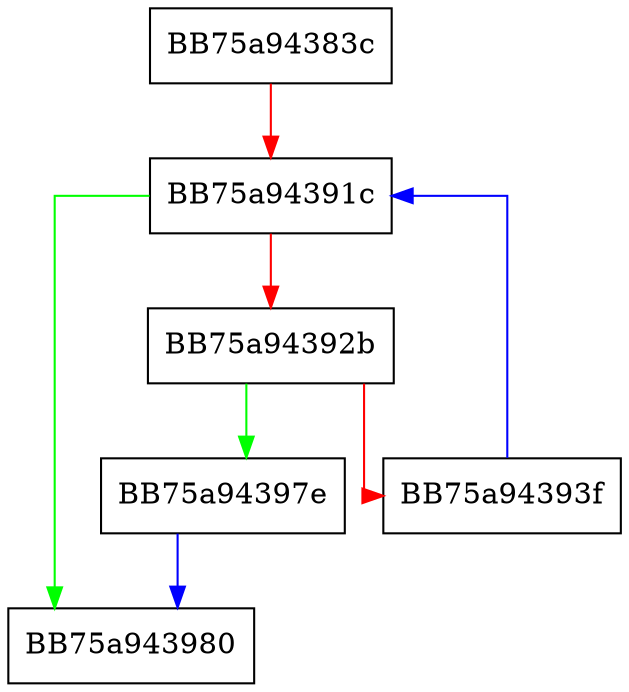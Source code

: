 digraph save {
  node [shape="box"];
  graph [splines=ortho];
  BB75a94383c -> BB75a94391c [color="red"];
  BB75a94391c -> BB75a943980 [color="green"];
  BB75a94391c -> BB75a94392b [color="red"];
  BB75a94392b -> BB75a94397e [color="green"];
  BB75a94392b -> BB75a94393f [color="red"];
  BB75a94393f -> BB75a94391c [color="blue"];
  BB75a94397e -> BB75a943980 [color="blue"];
}
